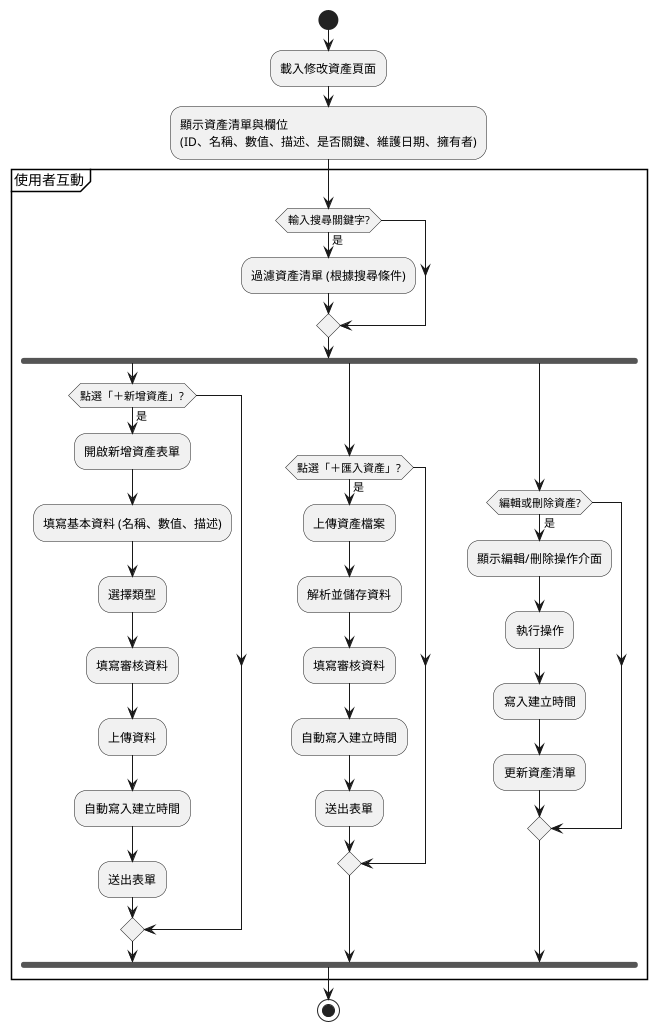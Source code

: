 @startuml edit_asset_activity

start

:載入修改資產頁面;

:顯示資產清單與欄位
(ID、名稱、數值、描述、是否關鍵、維護日期、擁有者);

partition "使用者互動" {

    if (輸入搜尋關鍵字?) then (是)
        :過濾資產清單 (根據搜尋條件);
    endif
    fork
        if (點選「＋新增資產」?) then (是)
            :開啟新增資產表單;
            :填寫基本資料 (名稱、數值、描述);
            :選擇類型;
            :填寫審核資料;
            :上傳資料;
            :自動寫入建立時間;
            :送出表單;
        endif
    fork again
        if (點選「＋匯入資產」?) then (是)
            :上傳資產檔案;
            :解析並儲存資料;
            :填寫審核資料;
            :自動寫入建立時間;
            :送出表單;
        endif
    fork again
        if (編輯或刪除資產?) then (是)
            :顯示編輯/刪除操作介面;
            :執行操作;
            :寫入建立時間;
            :更新資產清單;
        endif
    end fork
}

stop

@enduml
